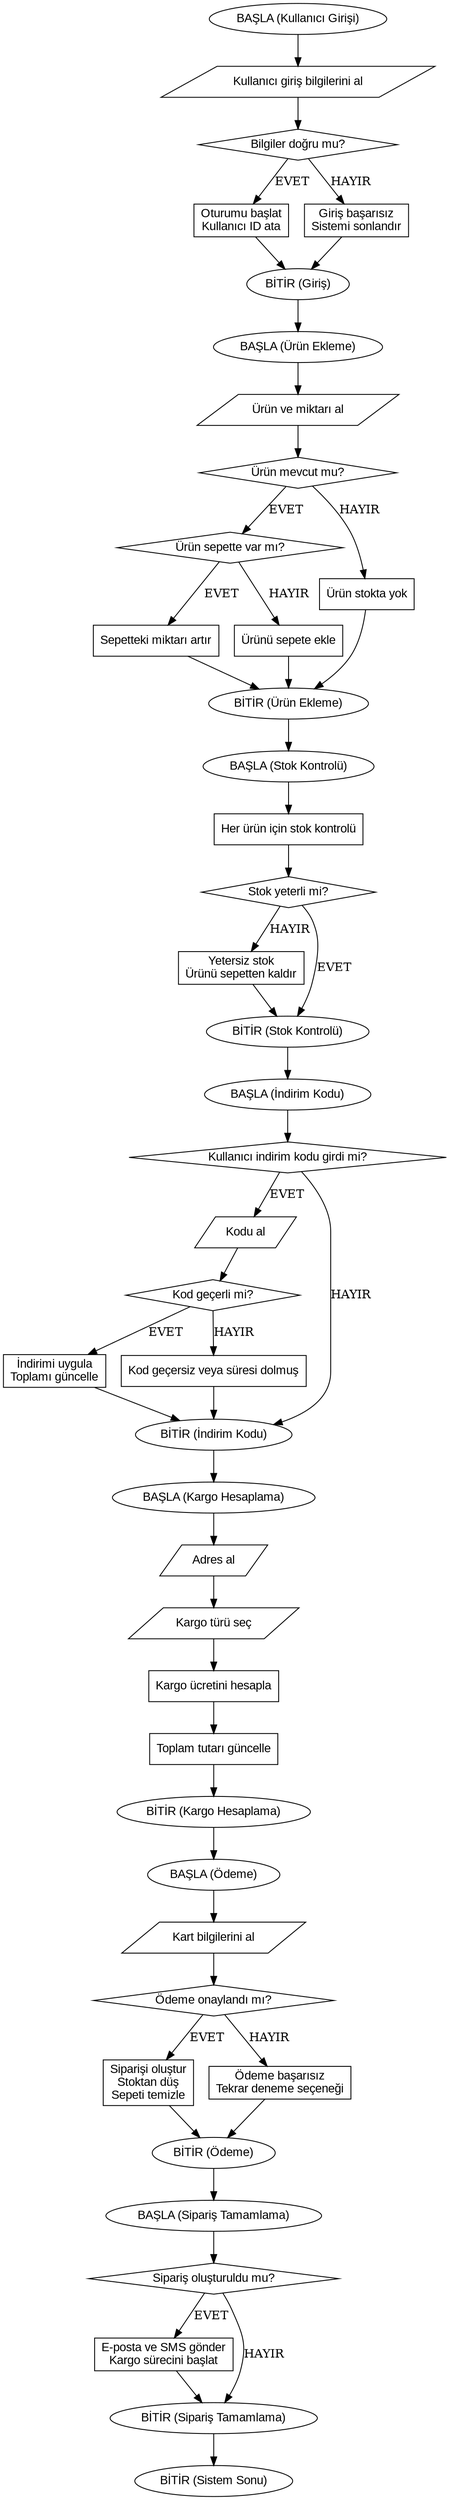 digraph E_Ticaret_Sistemi {
    rankdir=TB;
    node [fontname="Arial"];

    // --- Kullanıcı Girişi ---
    start [shape=oval, label="BAŞLA (Kullanıcı Girişi)"];
    inputLogin [shape=parallelogram, label="Kullanıcı giriş bilgilerini al"];
    checkLogin [shape=diamond, label="Bilgiler doğru mu?"];
    startSession [shape=box, label="Oturumu başlat\nKullanıcı ID ata"];
    loginFail [shape=box, label="Giriş başarısız\nSistemi sonlandır"];
    endLogin [shape=oval, label="BİTİR (Giriş)"];

    // --- Ürün Ekleme ---
    startAdd [shape=oval, label="BAŞLA (Ürün Ekleme)"];
    selectProduct [shape=parallelogram, label="Ürün ve miktarı al"];
    checkStockAdd [shape=diamond, label="Ürün mevcut mu?"];
    checkCart [shape=diamond, label="Ürün sepette var mı?"];
    increaseQty [shape=box, label="Sepetteki miktarı artır"];
    addToCart [shape=box, label="Ürünü sepete ekle"];
    outOfStock [shape=box, label="Ürün stokta yok"];
    endAdd [shape=oval, label="BİTİR (Ürün Ekleme)"];

    // --- Stok Kontrolü ---
    startStock [shape=oval, label="BAŞLA (Stok Kontrolü)"];
    loopStock [shape=box, label="Her ürün için stok kontrolü"];
    stockCheck [shape=diamond, label="Stok yeterli mi?"];
    removeItem [shape=box, label="Yetersiz stok\nÜrünü sepetten kaldır"];
    endStock [shape=oval, label="BİTİR (Stok Kontrolü)"];

    // --- İndirim Kodu ---
    startDiscount [shape=oval, label="BAŞLA (İndirim Kodu)"];
    checkCodeInput [shape=diamond, label="Kullanıcı indirim kodu girdi mi?"];
    readCode [shape=parallelogram, label="Kodu al"];
    validCode [shape=diamond, label="Kod geçerli mi?"];
    applyDiscount [shape=box, label="İndirimi uygula\nToplamı güncelle"];
    invalidCode [shape=box, label="Kod geçersiz veya süresi dolmuş"];
    endDiscount [shape=oval, label="BİTİR (İndirim Kodu)"];

    // --- Kargo Hesaplama ---
    startCargo [shape=oval, label="BAŞLA (Kargo Hesaplama)"];
    getAddress [shape=parallelogram, label="Adres al"];
    getShippingType [shape=parallelogram, label="Kargo türü seç"];
    calcShipping [shape=box, label="Kargo ücretini hesapla"];
    updateTotal [shape=box, label="Toplam tutarı güncelle"];
    endCargo [shape=oval, label="BİTİR (Kargo Hesaplama)"];

    // --- Ödeme ---
    startPayment [shape=oval, label="BAŞLA (Ödeme)"];
    paymentInfo [shape=parallelogram, label="Kart bilgilerini al"];
    checkPayment [shape=diamond, label="Ödeme onaylandı mı?"];
    createOrder [shape=box, label="Siparişi oluştur\nStoktan düş\nSepeti temizle"];
    paymentFail [shape=box, label="Ödeme başarısız\nTekrar deneme seçeneği"];
    endPayment [shape=oval, label="BİTİR (Ödeme)"];

    // --- Sipariş Tamamlama ---
    startConfirm [shape=oval, label="BAŞLA (Sipariş Tamamlama)"];
    checkOrder [shape=diamond, label="Sipariş oluşturuldu mu?"];
    sendMail [shape=box, label="E-posta ve SMS gönder\nKargo sürecini başlat"];
    endConfirm [shape=oval, label="BİTİR (Sipariş Tamamlama)"];

    // --- Sistem Sonu ---
    endSystem [shape=oval, label="BİTİR (Sistem Sonu)"];

    // --- Bağlantılar ---
    start -> inputLogin -> checkLogin;
    checkLogin -> startSession [label="EVET"];
    checkLogin -> loginFail [label="HAYIR"];
    startSession -> endLogin;
    loginFail -> endLogin;

    endLogin -> startAdd;
    startAdd -> selectProduct -> checkStockAdd;
    checkStockAdd -> checkCart [label="EVET"];
    checkStockAdd -> outOfStock [label="HAYIR"];
    checkCart -> increaseQty [label="EVET"];
    checkCart -> addToCart [label="HAYIR"];
    increaseQty -> endAdd;
    addToCart -> endAdd;
    outOfStock -> endAdd;

    endAdd -> startStock;
    startStock -> loopStock -> stockCheck;
    stockCheck -> removeItem [label="HAYIR"];
    stockCheck -> endStock [label="EVET"];
    removeItem -> endStock;

    endStock -> startDiscount;
    startDiscount -> checkCodeInput;
    checkCodeInput -> readCode [label="EVET"];
    checkCodeInput -> endDiscount [label="HAYIR"];
    readCode -> validCode;
    validCode -> applyDiscount [label="EVET"];
    validCode -> invalidCode [label="HAYIR"];
    applyDiscount -> endDiscount;
    invalidCode -> endDiscount;

    endDiscount -> startCargo;
    startCargo -> getAddress -> getShippingType -> calcShipping -> updateTotal -> endCargo;

    endCargo -> startPayment;
    startPayment -> paymentInfo -> checkPayment;
    checkPayment -> createOrder [label="EVET"];
    checkPayment -> paymentFail [label="HAYIR"];
    createOrder -> endPayment;
    paymentFail -> endPayment;

    endPayment -> startConfirm;
    startConfirm -> checkOrder;
    checkOrder -> sendMail [label="EVET"];
    checkOrder -> endConfirm [label="HAYIR"];
    sendMail -> endConfirm;

    endConfirm -> endSystem;
}
